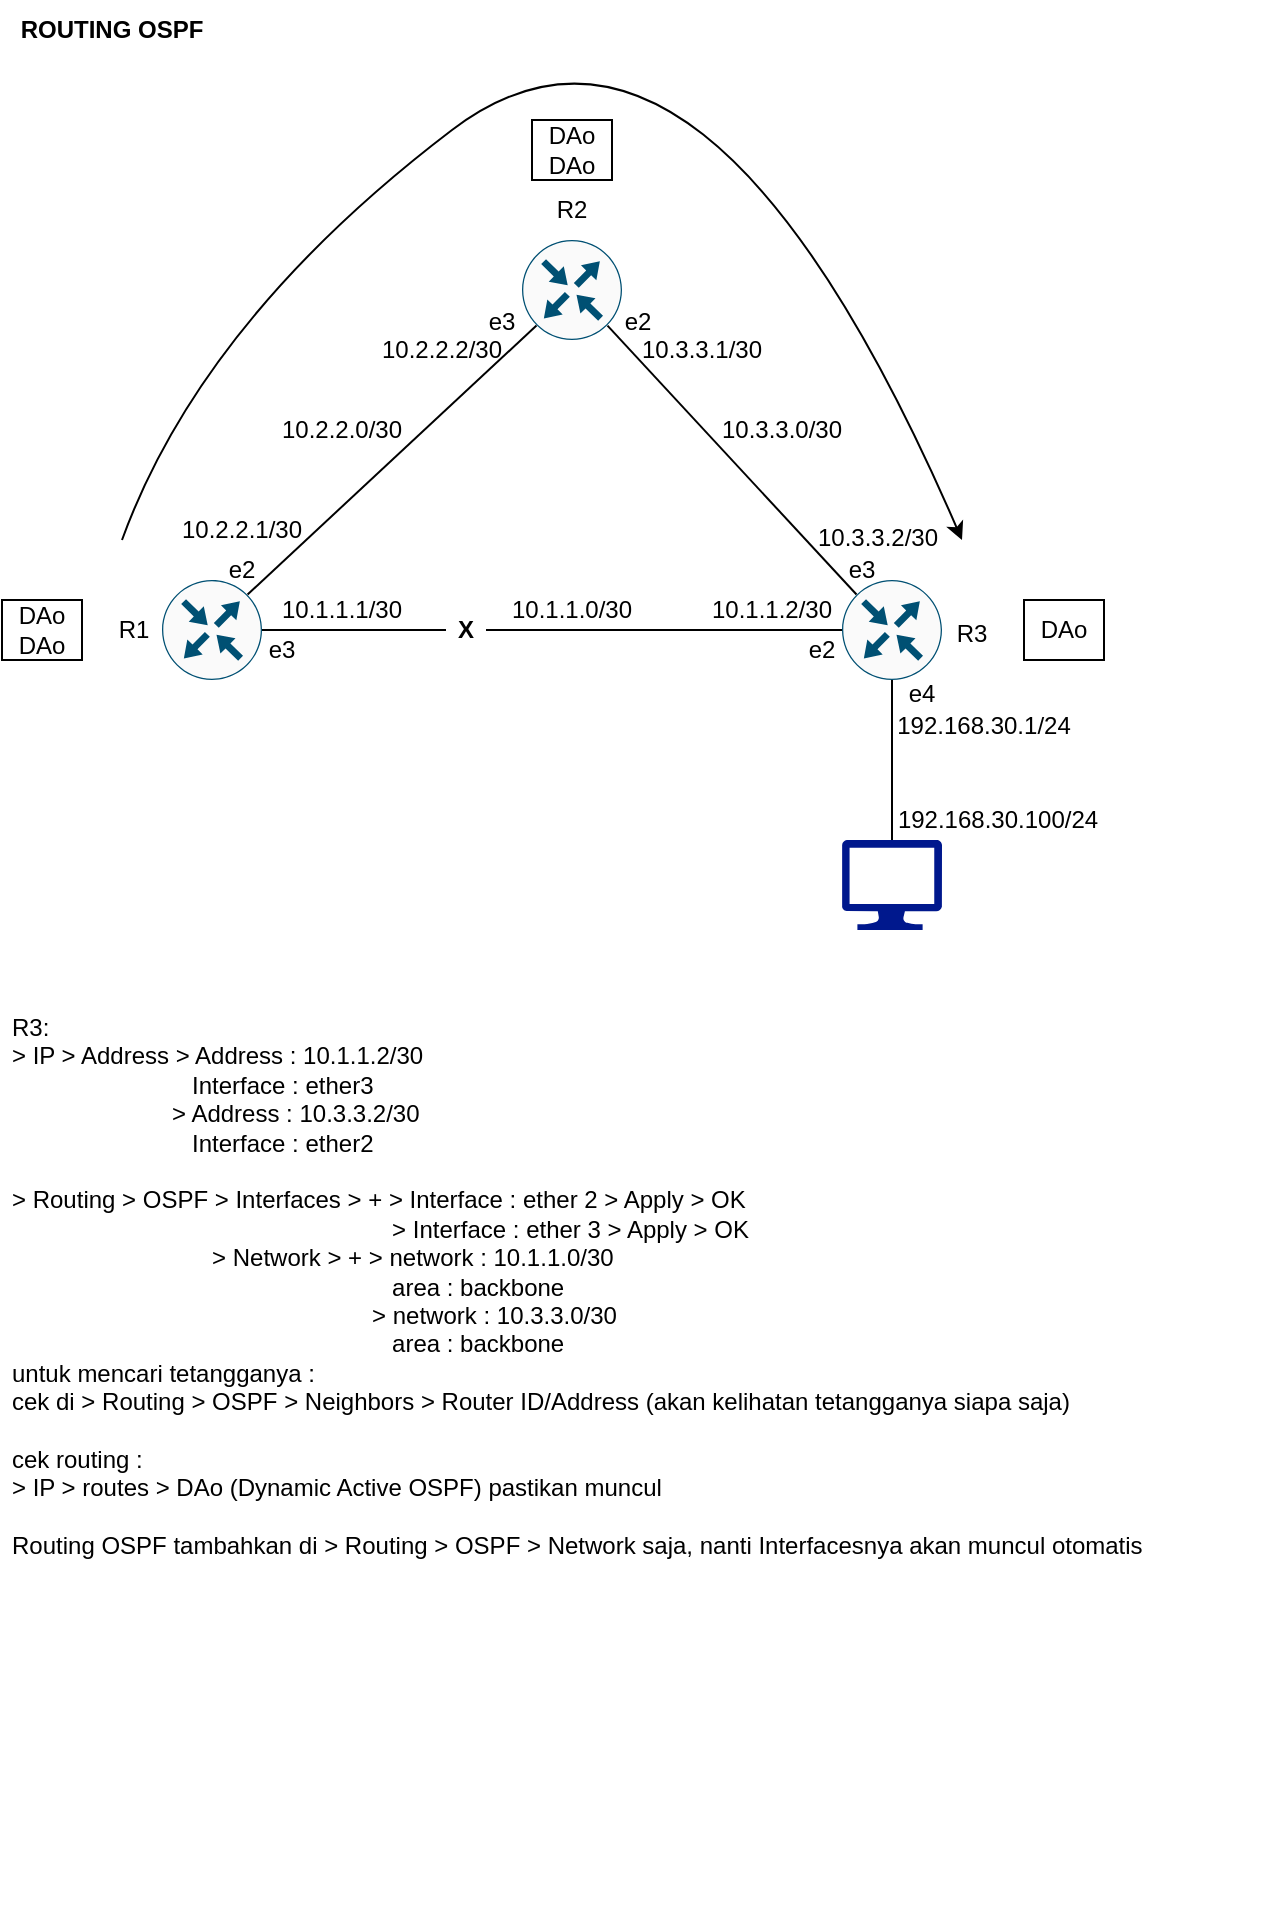 <mxfile version="21.0.2" type="device"><diagram name="Page-1" id="okKpDpOhI1ufJhMQoyzC"><mxGraphModel dx="880" dy="484" grid="1" gridSize="10" guides="1" tooltips="1" connect="1" arrows="1" fold="1" page="1" pageScale="1" pageWidth="850" pageHeight="1100" math="0" shadow="0"><root><mxCell id="0"/><mxCell id="1" parent="0"/><mxCell id="seyuG2fqkIg8njIQ4bRs-1" value="" style="sketch=0;points=[[0.5,0,0],[1,0.5,0],[0.5,1,0],[0,0.5,0],[0.145,0.145,0],[0.856,0.145,0],[0.855,0.856,0],[0.145,0.855,0]];verticalLabelPosition=bottom;html=1;verticalAlign=top;aspect=fixed;align=center;pointerEvents=1;shape=mxgraph.cisco19.rect;prIcon=router;fillColor=#FAFAFA;strokeColor=#005073;" vertex="1" parent="1"><mxGeometry x="280" y="130" width="50" height="50" as="geometry"/></mxCell><mxCell id="seyuG2fqkIg8njIQ4bRs-2" value="" style="sketch=0;points=[[0.5,0,0],[1,0.5,0],[0.5,1,0],[0,0.5,0],[0.145,0.145,0],[0.856,0.145,0],[0.855,0.856,0],[0.145,0.855,0]];verticalLabelPosition=bottom;html=1;verticalAlign=top;aspect=fixed;align=center;pointerEvents=1;shape=mxgraph.cisco19.rect;prIcon=router;fillColor=#FAFAFA;strokeColor=#005073;" vertex="1" parent="1"><mxGeometry x="100" y="300" width="50" height="50" as="geometry"/></mxCell><mxCell id="seyuG2fqkIg8njIQ4bRs-3" value="" style="sketch=0;points=[[0.5,0,0],[1,0.5,0],[0.5,1,0],[0,0.5,0],[0.145,0.145,0],[0.856,0.145,0],[0.855,0.856,0],[0.145,0.855,0]];verticalLabelPosition=bottom;html=1;verticalAlign=top;aspect=fixed;align=center;pointerEvents=1;shape=mxgraph.cisco19.rect;prIcon=router;fillColor=#FAFAFA;strokeColor=#005073;" vertex="1" parent="1"><mxGeometry x="440" y="300" width="50" height="50" as="geometry"/></mxCell><mxCell id="seyuG2fqkIg8njIQ4bRs-4" value="" style="endArrow=none;html=1;rounded=0;exitX=0.856;exitY=0.145;exitDx=0;exitDy=0;exitPerimeter=0;entryX=0.145;entryY=0.855;entryDx=0;entryDy=0;entryPerimeter=0;" edge="1" parent="1" source="seyuG2fqkIg8njIQ4bRs-2" target="seyuG2fqkIg8njIQ4bRs-1"><mxGeometry width="50" height="50" relative="1" as="geometry"><mxPoint x="400" y="280" as="sourcePoint"/><mxPoint x="450" y="230" as="targetPoint"/></mxGeometry></mxCell><mxCell id="seyuG2fqkIg8njIQ4bRs-5" value="" style="endArrow=none;html=1;rounded=0;exitX=1;exitY=0.5;exitDx=0;exitDy=0;exitPerimeter=0;entryX=0;entryY=0.5;entryDx=0;entryDy=0;entryPerimeter=0;startArrow=none;" edge="1" parent="1" source="seyuG2fqkIg8njIQ4bRs-38" target="seyuG2fqkIg8njIQ4bRs-3"><mxGeometry width="50" height="50" relative="1" as="geometry"><mxPoint x="400" y="280" as="sourcePoint"/><mxPoint x="450" y="230" as="targetPoint"/></mxGeometry></mxCell><mxCell id="seyuG2fqkIg8njIQ4bRs-6" value="" style="endArrow=none;html=1;rounded=0;entryX=0.855;entryY=0.856;entryDx=0;entryDy=0;entryPerimeter=0;exitX=0.145;exitY=0.145;exitDx=0;exitDy=0;exitPerimeter=0;" edge="1" parent="1" source="seyuG2fqkIg8njIQ4bRs-3" target="seyuG2fqkIg8njIQ4bRs-1"><mxGeometry width="50" height="50" relative="1" as="geometry"><mxPoint x="400" y="280" as="sourcePoint"/><mxPoint x="450" y="230" as="targetPoint"/></mxGeometry></mxCell><mxCell id="seyuG2fqkIg8njIQ4bRs-7" value="R1" style="text;html=1;strokeColor=none;fillColor=none;align=center;verticalAlign=middle;whiteSpace=wrap;rounded=0;" vertex="1" parent="1"><mxGeometry x="66" y="310" width="40" height="30" as="geometry"/></mxCell><mxCell id="seyuG2fqkIg8njIQ4bRs-8" value="R2" style="text;html=1;strokeColor=none;fillColor=none;align=center;verticalAlign=middle;whiteSpace=wrap;rounded=0;" vertex="1" parent="1"><mxGeometry x="285" y="100" width="40" height="30" as="geometry"/></mxCell><mxCell id="seyuG2fqkIg8njIQ4bRs-9" value="R3" style="text;html=1;strokeColor=none;fillColor=none;align=center;verticalAlign=middle;whiteSpace=wrap;rounded=0;" vertex="1" parent="1"><mxGeometry x="485" y="312" width="40" height="30" as="geometry"/></mxCell><mxCell id="seyuG2fqkIg8njIQ4bRs-10" value="e2" style="text;html=1;strokeColor=none;fillColor=none;align=center;verticalAlign=middle;whiteSpace=wrap;rounded=0;" vertex="1" parent="1"><mxGeometry x="120" y="280" width="40" height="30" as="geometry"/></mxCell><mxCell id="seyuG2fqkIg8njIQ4bRs-11" value="e3" style="text;html=1;strokeColor=none;fillColor=none;align=center;verticalAlign=middle;whiteSpace=wrap;rounded=0;" vertex="1" parent="1"><mxGeometry x="140" y="320" width="40" height="30" as="geometry"/></mxCell><mxCell id="seyuG2fqkIg8njIQ4bRs-13" value="e2" style="text;html=1;strokeColor=none;fillColor=none;align=center;verticalAlign=middle;whiteSpace=wrap;rounded=0;" vertex="1" parent="1"><mxGeometry x="318" y="156" width="40" height="30" as="geometry"/></mxCell><mxCell id="seyuG2fqkIg8njIQ4bRs-14" value="e3" style="text;html=1;strokeColor=none;fillColor=none;align=center;verticalAlign=middle;whiteSpace=wrap;rounded=0;" vertex="1" parent="1"><mxGeometry x="250" y="156" width="40" height="30" as="geometry"/></mxCell><mxCell id="seyuG2fqkIg8njIQ4bRs-15" value="e3" style="text;html=1;strokeColor=none;fillColor=none;align=center;verticalAlign=middle;whiteSpace=wrap;rounded=0;" vertex="1" parent="1"><mxGeometry x="430" y="280" width="40" height="30" as="geometry"/></mxCell><mxCell id="seyuG2fqkIg8njIQ4bRs-16" value="e2" style="text;html=1;strokeColor=none;fillColor=none;align=center;verticalAlign=middle;whiteSpace=wrap;rounded=0;" vertex="1" parent="1"><mxGeometry x="410" y="320" width="40" height="30" as="geometry"/></mxCell><mxCell id="seyuG2fqkIg8njIQ4bRs-18" value="10.2.2.0/30" style="text;html=1;strokeColor=none;fillColor=none;align=center;verticalAlign=middle;whiteSpace=wrap;rounded=0;" vertex="1" parent="1"><mxGeometry x="170" y="210" width="40" height="30" as="geometry"/></mxCell><mxCell id="seyuG2fqkIg8njIQ4bRs-19" value="10.2.2.1/30" style="text;html=1;strokeColor=none;fillColor=none;align=center;verticalAlign=middle;whiteSpace=wrap;rounded=0;" vertex="1" parent="1"><mxGeometry x="120" y="260" width="40" height="30" as="geometry"/></mxCell><mxCell id="seyuG2fqkIg8njIQ4bRs-20" value="10.2.2.2/30" style="text;html=1;strokeColor=none;fillColor=none;align=center;verticalAlign=middle;whiteSpace=wrap;rounded=0;" vertex="1" parent="1"><mxGeometry x="220" y="170" width="40" height="30" as="geometry"/></mxCell><mxCell id="seyuG2fqkIg8njIQ4bRs-21" value="10.1.1.1/30" style="text;html=1;strokeColor=none;fillColor=none;align=center;verticalAlign=middle;whiteSpace=wrap;rounded=0;" vertex="1" parent="1"><mxGeometry x="170" y="300" width="40" height="30" as="geometry"/></mxCell><mxCell id="seyuG2fqkIg8njIQ4bRs-22" value="10.1.1.2/30" style="text;html=1;strokeColor=none;fillColor=none;align=center;verticalAlign=middle;whiteSpace=wrap;rounded=0;" vertex="1" parent="1"><mxGeometry x="385" y="300" width="40" height="30" as="geometry"/></mxCell><mxCell id="seyuG2fqkIg8njIQ4bRs-23" value="10.1.1.0/30" style="text;html=1;strokeColor=none;fillColor=none;align=center;verticalAlign=middle;whiteSpace=wrap;rounded=0;" vertex="1" parent="1"><mxGeometry x="285" y="300" width="40" height="30" as="geometry"/></mxCell><mxCell id="seyuG2fqkIg8njIQ4bRs-24" value="10.3.3.0/30" style="text;html=1;strokeColor=none;fillColor=none;align=center;verticalAlign=middle;whiteSpace=wrap;rounded=0;" vertex="1" parent="1"><mxGeometry x="390" y="210" width="40" height="30" as="geometry"/></mxCell><mxCell id="seyuG2fqkIg8njIQ4bRs-25" value="10.3.3.1/30" style="text;html=1;strokeColor=none;fillColor=none;align=center;verticalAlign=middle;whiteSpace=wrap;rounded=0;" vertex="1" parent="1"><mxGeometry x="350" y="170" width="40" height="30" as="geometry"/></mxCell><mxCell id="seyuG2fqkIg8njIQ4bRs-26" value="10.3.3.2/30" style="text;html=1;strokeColor=none;fillColor=none;align=center;verticalAlign=middle;whiteSpace=wrap;rounded=0;" vertex="1" parent="1"><mxGeometry x="438" y="264" width="40" height="30" as="geometry"/></mxCell><mxCell id="seyuG2fqkIg8njIQ4bRs-27" value="" style="sketch=0;aspect=fixed;pointerEvents=1;shadow=0;dashed=0;html=1;strokeColor=none;labelPosition=center;verticalLabelPosition=bottom;verticalAlign=top;align=center;fillColor=#00188D;shape=mxgraph.azure.computer" vertex="1" parent="1"><mxGeometry x="440" y="430" width="50" height="45" as="geometry"/></mxCell><mxCell id="seyuG2fqkIg8njIQ4bRs-28" value="" style="endArrow=none;html=1;rounded=0;exitX=0.5;exitY=0;exitDx=0;exitDy=0;exitPerimeter=0;entryX=0.5;entryY=1;entryDx=0;entryDy=0;entryPerimeter=0;" edge="1" parent="1" source="seyuG2fqkIg8njIQ4bRs-27" target="seyuG2fqkIg8njIQ4bRs-3"><mxGeometry width="50" height="50" relative="1" as="geometry"><mxPoint x="310" y="280" as="sourcePoint"/><mxPoint x="360" y="230" as="targetPoint"/></mxGeometry></mxCell><mxCell id="seyuG2fqkIg8njIQ4bRs-29" value="192.168.30.1/24" style="text;html=1;strokeColor=none;fillColor=none;align=center;verticalAlign=middle;whiteSpace=wrap;rounded=0;" vertex="1" parent="1"><mxGeometry x="491" y="358" width="40" height="30" as="geometry"/></mxCell><mxCell id="seyuG2fqkIg8njIQ4bRs-30" value="e4" style="text;html=1;strokeColor=none;fillColor=none;align=center;verticalAlign=middle;whiteSpace=wrap;rounded=0;" vertex="1" parent="1"><mxGeometry x="460" y="342" width="40" height="30" as="geometry"/></mxCell><mxCell id="seyuG2fqkIg8njIQ4bRs-32" value="192.168.30.100/24" style="text;html=1;strokeColor=none;fillColor=none;align=center;verticalAlign=middle;whiteSpace=wrap;rounded=0;" vertex="1" parent="1"><mxGeometry x="498" y="405" width="40" height="30" as="geometry"/></mxCell><mxCell id="seyuG2fqkIg8njIQ4bRs-33" value="DAo&lt;br&gt;DAo" style="text;html=1;align=center;verticalAlign=middle;whiteSpace=wrap;rounded=0;strokeColor=default;" vertex="1" parent="1"><mxGeometry x="20" y="310" width="40" height="30" as="geometry"/></mxCell><mxCell id="seyuG2fqkIg8njIQ4bRs-34" value="DAo&lt;br&gt;DAo" style="text;html=1;align=center;verticalAlign=middle;whiteSpace=wrap;rounded=0;strokeColor=default;" vertex="1" parent="1"><mxGeometry x="285" y="70" width="40" height="30" as="geometry"/></mxCell><mxCell id="seyuG2fqkIg8njIQ4bRs-35" value="DAo" style="text;html=1;align=center;verticalAlign=middle;whiteSpace=wrap;rounded=0;strokeColor=default;" vertex="1" parent="1"><mxGeometry x="531" y="310" width="40" height="30" as="geometry"/></mxCell><mxCell id="seyuG2fqkIg8njIQ4bRs-36" value="" style="curved=1;endArrow=classic;html=1;rounded=0;" edge="1" parent="1"><mxGeometry width="50" height="50" relative="1" as="geometry"><mxPoint x="80" y="280" as="sourcePoint"/><mxPoint x="500" y="280" as="targetPoint"/><Array as="points"><mxPoint x="120" y="170"/><mxPoint x="370" y="-20"/></Array></mxGeometry></mxCell><mxCell id="seyuG2fqkIg8njIQ4bRs-39" value="" style="endArrow=none;html=1;rounded=0;exitX=1;exitY=0.5;exitDx=0;exitDy=0;exitPerimeter=0;entryX=0;entryY=0.5;entryDx=0;entryDy=0;entryPerimeter=0;" edge="1" parent="1" source="seyuG2fqkIg8njIQ4bRs-2" target="seyuG2fqkIg8njIQ4bRs-38"><mxGeometry width="50" height="50" relative="1" as="geometry"><mxPoint x="150" y="325" as="sourcePoint"/><mxPoint x="440" y="325" as="targetPoint"/></mxGeometry></mxCell><mxCell id="seyuG2fqkIg8njIQ4bRs-38" value="&lt;b&gt;X&lt;/b&gt;" style="text;html=1;strokeColor=none;fillColor=none;align=center;verticalAlign=middle;whiteSpace=wrap;rounded=0;" vertex="1" parent="1"><mxGeometry x="242" y="310" width="20" height="30" as="geometry"/></mxCell><mxCell id="seyuG2fqkIg8njIQ4bRs-40" value="&lt;div style=&quot;text-align: justify;&quot;&gt;&lt;span style=&quot;background-color: initial;&quot;&gt;R3:&lt;/span&gt;&lt;/div&gt;&lt;div style=&quot;text-align: justify;&quot;&gt;&lt;span style=&quot;background-color: initial;&quot;&gt;&amp;gt; IP &amp;gt; Address &amp;gt; Address : 10.1.1.2/30&amp;nbsp;&lt;/span&gt;&lt;/div&gt;&lt;div style=&quot;text-align: justify;&quot;&gt;&lt;span style=&quot;background-color: initial;&quot;&gt;&amp;nbsp; &amp;nbsp; &amp;nbsp; &amp;nbsp; &amp;nbsp; &amp;nbsp; &amp;nbsp; &amp;nbsp; &amp;nbsp; &amp;nbsp; &amp;nbsp; &amp;nbsp; &amp;nbsp; &amp;nbsp;Interface : ether3&lt;/span&gt;&lt;/div&gt;&lt;div style=&quot;text-align: justify;&quot;&gt;&lt;span style=&quot;background-color: initial;&quot;&gt;&amp;nbsp; &amp;nbsp; &amp;nbsp; &amp;nbsp; &amp;nbsp; &amp;nbsp; &amp;nbsp; &amp;nbsp; &amp;nbsp; &amp;nbsp; &amp;nbsp; &amp;nbsp; &amp;gt; Address : 10.3.3.2/30&lt;/span&gt;&lt;/div&gt;&lt;div style=&quot;text-align: justify;&quot;&gt;&lt;span style=&quot;background-color: initial;&quot;&gt;&amp;nbsp; &amp;nbsp; &amp;nbsp; &amp;nbsp; &amp;nbsp; &amp;nbsp; &amp;nbsp; &amp;nbsp; &amp;nbsp; &amp;nbsp; &amp;nbsp; &amp;nbsp; &amp;nbsp; &amp;nbsp;Interface : ether2&lt;/span&gt;&lt;/div&gt;&lt;div style=&quot;text-align: justify;&quot;&gt;&lt;span style=&quot;background-color: initial;&quot;&gt;&lt;br&gt;&lt;/span&gt;&lt;/div&gt;&lt;div style=&quot;text-align: justify;&quot;&gt;&lt;span style=&quot;background-color: initial;&quot;&gt;&amp;gt; Routing &amp;gt; OSPF &amp;gt; Interfaces &amp;gt; + &amp;gt; Interface : ether 2 &amp;gt; Apply &amp;gt; OK&amp;nbsp; &amp;nbsp;&amp;nbsp;&lt;/span&gt;&lt;/div&gt;&lt;div style=&quot;text-align: justify;&quot;&gt;&lt;span style=&quot;background-color: initial;&quot;&gt;&amp;nbsp; &amp;nbsp; &amp;nbsp; &amp;nbsp; &amp;nbsp; &amp;nbsp; &amp;nbsp; &amp;nbsp; &amp;nbsp; &amp;nbsp; &amp;nbsp; &amp;nbsp; &amp;nbsp; &amp;nbsp; &amp;nbsp; &amp;nbsp; &amp;nbsp; &amp;nbsp; &amp;nbsp; &amp;nbsp; &amp;nbsp; &amp;nbsp; &amp;nbsp; &amp;nbsp; &amp;nbsp; &amp;nbsp; &amp;nbsp; &amp;nbsp; &amp;nbsp;&amp;gt; Interface : ether 3 &amp;gt; Apply &amp;gt; OK&lt;/span&gt;&lt;/div&gt;&lt;div style=&quot;text-align: justify;&quot;&gt;&lt;span style=&quot;background-color: initial;&quot;&gt;&amp;nbsp; &amp;nbsp; &amp;nbsp; &amp;nbsp; &amp;nbsp; &amp;nbsp; &amp;nbsp; &amp;nbsp; &amp;nbsp; &amp;nbsp; &amp;nbsp; &amp;nbsp; &amp;nbsp; &amp;nbsp; &amp;nbsp; &amp;gt; Network &amp;gt; + &amp;gt; network : 10.1.1.0/30&lt;/span&gt;&lt;/div&gt;&lt;div style=&quot;text-align: justify;&quot;&gt;&lt;span style=&quot;background-color: initial;&quot;&gt;&amp;nbsp; &amp;nbsp; &amp;nbsp; &amp;nbsp; &amp;nbsp; &amp;nbsp; &amp;nbsp; &amp;nbsp; &amp;nbsp; &amp;nbsp; &amp;nbsp; &amp;nbsp; &amp;nbsp; &amp;nbsp; &amp;nbsp; &amp;nbsp; &amp;nbsp; &amp;nbsp; &amp;nbsp; &amp;nbsp; &amp;nbsp; &amp;nbsp; &amp;nbsp; &amp;nbsp; &amp;nbsp; &amp;nbsp; &amp;nbsp; &amp;nbsp; &amp;nbsp;area : backbone&lt;/span&gt;&lt;/div&gt;&lt;div style=&quot;text-align: justify;&quot;&gt;&lt;span style=&quot;background-color: initial;&quot;&gt;&amp;nbsp; &amp;nbsp; &amp;nbsp; &amp;nbsp; &amp;nbsp; &amp;nbsp; &amp;nbsp; &amp;nbsp; &amp;nbsp; &amp;nbsp; &amp;nbsp; &amp;nbsp; &amp;nbsp; &amp;nbsp; &amp;nbsp; &amp;nbsp; &amp;nbsp; &amp;nbsp; &amp;nbsp; &amp;nbsp; &amp;nbsp; &amp;nbsp; &amp;nbsp; &amp;nbsp; &amp;nbsp; &amp;nbsp; &amp;nbsp; &amp;gt; network : 10.3.3.0/30&lt;/span&gt;&lt;/div&gt;&lt;div style=&quot;text-align: justify;&quot;&gt;&lt;span style=&quot;background-color: initial;&quot;&gt;&amp;nbsp; &amp;nbsp; &amp;nbsp; &amp;nbsp; &amp;nbsp; &amp;nbsp; &amp;nbsp; &amp;nbsp; &amp;nbsp; &amp;nbsp; &amp;nbsp; &amp;nbsp; &amp;nbsp; &amp;nbsp; &amp;nbsp; &amp;nbsp; &amp;nbsp; &amp;nbsp; &amp;nbsp; &amp;nbsp; &amp;nbsp; &amp;nbsp; &amp;nbsp; &amp;nbsp; &amp;nbsp; &amp;nbsp; &amp;nbsp; &amp;nbsp; &amp;nbsp;area : backbone&lt;/span&gt;&lt;/div&gt;&lt;div style=&quot;text-align: justify;&quot;&gt;&lt;span style=&quot;background-color: initial;&quot;&gt;untuk mencari tetangganya :&lt;/span&gt;&lt;/div&gt;&lt;div style=&quot;text-align: justify;&quot;&gt;&lt;span style=&quot;background-color: initial;&quot;&gt;cek di &amp;gt; Routing &amp;gt; OSPF &amp;gt; Neighbors &amp;gt; Router ID/Address (akan kelihatan tetangganya siapa saja)&lt;/span&gt;&lt;/div&gt;&lt;div style=&quot;text-align: justify;&quot;&gt;&lt;br&gt;&lt;/div&gt;&lt;div style=&quot;text-align: justify;&quot;&gt;cek routing :&lt;/div&gt;&lt;div style=&quot;text-align: justify;&quot;&gt;&amp;gt; IP &amp;gt; routes &amp;gt; DAo (Dynamic Active OSPF) pastikan muncul&amp;nbsp;&lt;/div&gt;&lt;div style=&quot;text-align: justify;&quot;&gt;&lt;br&gt;&lt;/div&gt;&lt;div style=&quot;text-align: justify;&quot;&gt;Routing OSPF tambahkan di&amp;nbsp;&lt;span style=&quot;background-color: initial;&quot;&gt;&amp;gt; Routing &amp;gt; OSPF &amp;gt; Network saja, nanti Interfacesnya akan muncul otomatis&lt;/span&gt;&lt;/div&gt;&lt;div style=&quot;text-align: justify;&quot;&gt;&lt;div style=&quot;border-color: var(--border-color);&quot;&gt;&lt;span style=&quot;border-color: var(--border-color); background-color: initial;&quot;&gt;&amp;nbsp; &amp;nbsp; &amp;nbsp; &amp;nbsp; &amp;nbsp; &amp;nbsp; &amp;nbsp; &amp;nbsp; &amp;nbsp; &amp;nbsp;&lt;/span&gt;&lt;/div&gt;&lt;/div&gt;&lt;div style=&quot;text-align: justify;&quot;&gt;&lt;br&gt;&lt;/div&gt;" style="text;html=1;strokeColor=none;fillColor=none;align=left;verticalAlign=top;whiteSpace=wrap;rounded=0;" vertex="1" parent="1"><mxGeometry x="23" y="510" width="628" height="460" as="geometry"/></mxCell><mxCell id="seyuG2fqkIg8njIQ4bRs-41" value="&lt;b&gt;ROUTING OSPF&lt;/b&gt;" style="text;html=1;strokeColor=none;fillColor=none;align=center;verticalAlign=middle;whiteSpace=wrap;rounded=0;" vertex="1" parent="1"><mxGeometry x="23" y="10" width="104" height="30" as="geometry"/></mxCell></root></mxGraphModel></diagram></mxfile>
